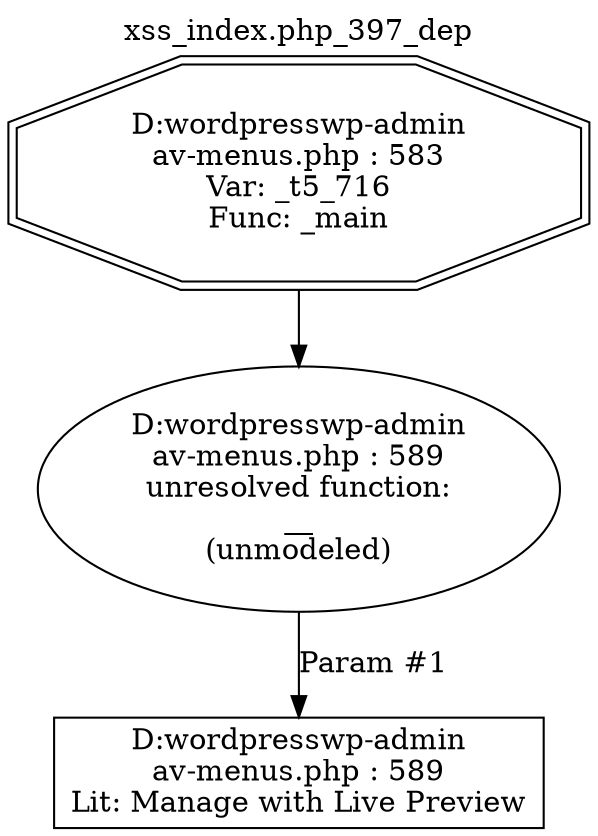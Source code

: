 digraph cfg {
  label="xss_index.php_397_dep";
  labelloc=t;
  n1 [shape=doubleoctagon, label="D:\wordpress\wp-admin\nav-menus.php : 583\nVar: _t5_716\nFunc: _main\n"];
  n2 [shape=ellipse, label="D:\wordpress\wp-admin\nav-menus.php : 589\nunresolved function:\n__\n(unmodeled)\n"];
  n3 [shape=box, label="D:\wordpress\wp-admin\nav-menus.php : 589\nLit: Manage with Live Preview\n"];
  n1 -> n2;
  n2 -> n3[label="Param #1"];
}
